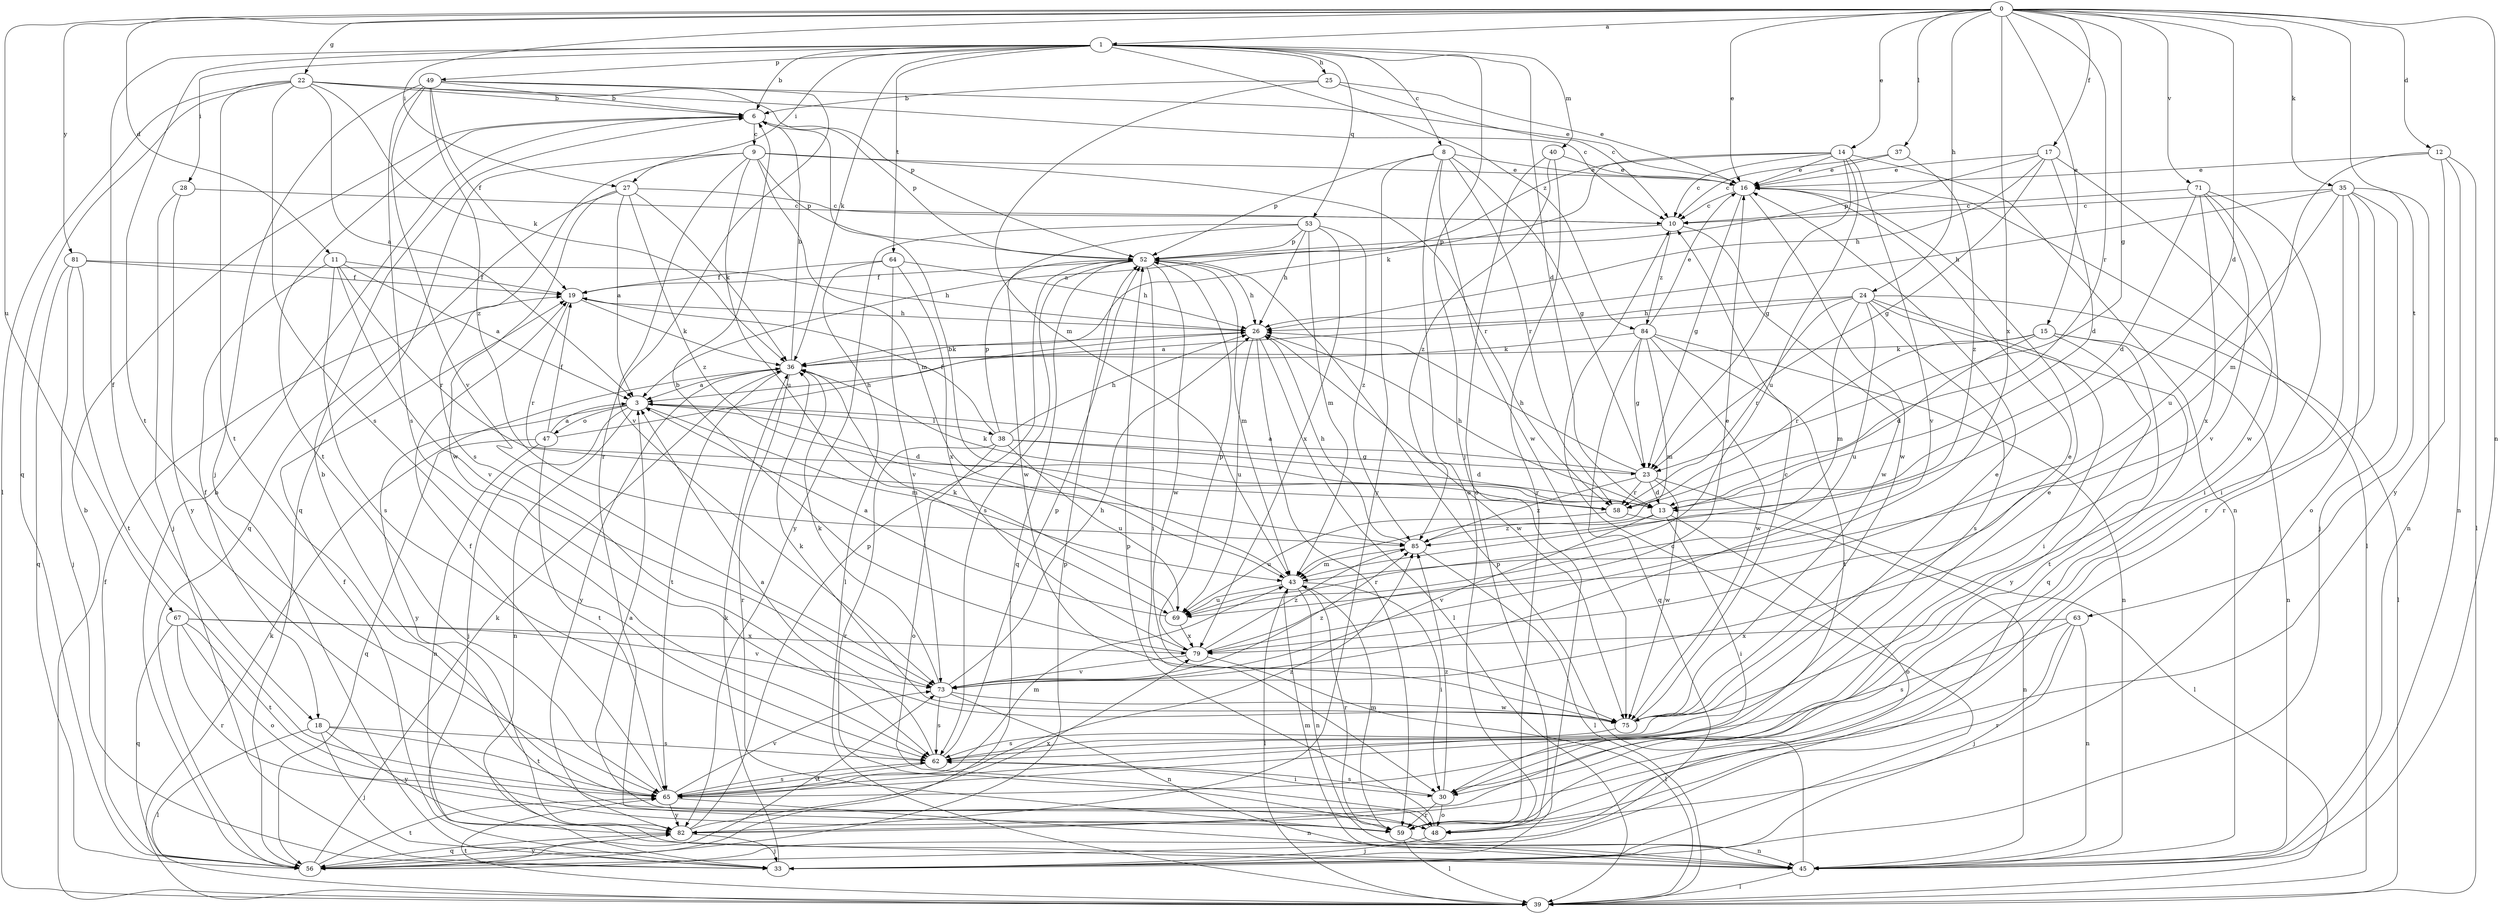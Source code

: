 strict digraph  {
0;
1;
3;
6;
8;
9;
10;
11;
12;
13;
14;
15;
16;
17;
18;
19;
22;
23;
24;
25;
26;
27;
28;
30;
33;
35;
36;
37;
38;
39;
40;
43;
45;
47;
48;
49;
52;
53;
56;
58;
59;
62;
63;
64;
65;
67;
69;
71;
73;
75;
79;
81;
82;
84;
85;
0 -> 1  [label=a];
0 -> 11  [label=d];
0 -> 12  [label=d];
0 -> 13  [label=d];
0 -> 14  [label=e];
0 -> 15  [label=e];
0 -> 16  [label=e];
0 -> 17  [label=f];
0 -> 22  [label=g];
0 -> 23  [label=g];
0 -> 24  [label=h];
0 -> 27  [label=i];
0 -> 35  [label=k];
0 -> 37  [label=l];
0 -> 45  [label=n];
0 -> 58  [label=r];
0 -> 63  [label=t];
0 -> 67  [label=u];
0 -> 71  [label=v];
0 -> 79  [label=x];
0 -> 81  [label=y];
1 -> 6  [label=b];
1 -> 8  [label=c];
1 -> 13  [label=d];
1 -> 18  [label=f];
1 -> 25  [label=h];
1 -> 27  [label=i];
1 -> 28  [label=i];
1 -> 33  [label=j];
1 -> 36  [label=k];
1 -> 40  [label=m];
1 -> 49  [label=p];
1 -> 53  [label=q];
1 -> 64  [label=t];
1 -> 65  [label=t];
1 -> 84  [label=z];
3 -> 13  [label=d];
3 -> 33  [label=j];
3 -> 38  [label=l];
3 -> 43  [label=m];
3 -> 45  [label=n];
3 -> 47  [label=o];
3 -> 82  [label=y];
6 -> 9  [label=c];
6 -> 52  [label=p];
6 -> 65  [label=t];
8 -> 16  [label=e];
8 -> 23  [label=g];
8 -> 48  [label=o];
8 -> 52  [label=p];
8 -> 58  [label=r];
8 -> 75  [label=w];
8 -> 82  [label=y];
9 -> 16  [label=e];
9 -> 43  [label=m];
9 -> 52  [label=p];
9 -> 56  [label=q];
9 -> 58  [label=r];
9 -> 62  [label=s];
9 -> 69  [label=u];
9 -> 73  [label=v];
10 -> 52  [label=p];
10 -> 75  [label=w];
10 -> 84  [label=z];
11 -> 3  [label=a];
11 -> 18  [label=f];
11 -> 19  [label=f];
11 -> 58  [label=r];
11 -> 62  [label=s];
11 -> 73  [label=v];
12 -> 16  [label=e];
12 -> 39  [label=l];
12 -> 43  [label=m];
12 -> 45  [label=n];
12 -> 82  [label=y];
13 -> 26  [label=h];
13 -> 30  [label=i];
13 -> 36  [label=k];
13 -> 48  [label=o];
13 -> 73  [label=v];
13 -> 85  [label=z];
14 -> 3  [label=a];
14 -> 10  [label=c];
14 -> 16  [label=e];
14 -> 23  [label=g];
14 -> 36  [label=k];
14 -> 45  [label=n];
14 -> 69  [label=u];
14 -> 73  [label=v];
15 -> 13  [label=d];
15 -> 36  [label=k];
15 -> 45  [label=n];
15 -> 58  [label=r];
15 -> 65  [label=t];
15 -> 82  [label=y];
16 -> 10  [label=c];
16 -> 23  [label=g];
16 -> 39  [label=l];
16 -> 75  [label=w];
17 -> 13  [label=d];
17 -> 16  [label=e];
17 -> 23  [label=g];
17 -> 26  [label=h];
17 -> 52  [label=p];
17 -> 75  [label=w];
18 -> 33  [label=j];
18 -> 39  [label=l];
18 -> 62  [label=s];
18 -> 65  [label=t];
18 -> 82  [label=y];
19 -> 26  [label=h];
19 -> 36  [label=k];
19 -> 58  [label=r];
22 -> 3  [label=a];
22 -> 6  [label=b];
22 -> 10  [label=c];
22 -> 36  [label=k];
22 -> 39  [label=l];
22 -> 52  [label=p];
22 -> 56  [label=q];
22 -> 62  [label=s];
22 -> 65  [label=t];
23 -> 3  [label=a];
23 -> 13  [label=d];
23 -> 26  [label=h];
23 -> 39  [label=l];
23 -> 58  [label=r];
23 -> 75  [label=w];
23 -> 85  [label=z];
24 -> 3  [label=a];
24 -> 26  [label=h];
24 -> 30  [label=i];
24 -> 39  [label=l];
24 -> 43  [label=m];
24 -> 56  [label=q];
24 -> 58  [label=r];
24 -> 62  [label=s];
24 -> 69  [label=u];
25 -> 6  [label=b];
25 -> 10  [label=c];
25 -> 16  [label=e];
25 -> 43  [label=m];
26 -> 36  [label=k];
26 -> 39  [label=l];
26 -> 59  [label=r];
26 -> 69  [label=u];
26 -> 75  [label=w];
27 -> 3  [label=a];
27 -> 10  [label=c];
27 -> 36  [label=k];
27 -> 56  [label=q];
27 -> 75  [label=w];
27 -> 85  [label=z];
28 -> 10  [label=c];
28 -> 33  [label=j];
28 -> 82  [label=y];
30 -> 48  [label=o];
30 -> 59  [label=r];
30 -> 62  [label=s];
30 -> 85  [label=z];
33 -> 10  [label=c];
33 -> 19  [label=f];
33 -> 36  [label=k];
35 -> 10  [label=c];
35 -> 26  [label=h];
35 -> 30  [label=i];
35 -> 33  [label=j];
35 -> 45  [label=n];
35 -> 48  [label=o];
35 -> 59  [label=r];
35 -> 69  [label=u];
36 -> 3  [label=a];
36 -> 6  [label=b];
36 -> 59  [label=r];
36 -> 65  [label=t];
36 -> 82  [label=y];
37 -> 10  [label=c];
37 -> 16  [label=e];
37 -> 85  [label=z];
38 -> 13  [label=d];
38 -> 19  [label=f];
38 -> 23  [label=g];
38 -> 26  [label=h];
38 -> 48  [label=o];
38 -> 52  [label=p];
38 -> 59  [label=r];
38 -> 69  [label=u];
39 -> 6  [label=b];
39 -> 36  [label=k];
39 -> 65  [label=t];
40 -> 16  [label=e];
40 -> 48  [label=o];
40 -> 59  [label=r];
40 -> 85  [label=z];
43 -> 6  [label=b];
43 -> 30  [label=i];
43 -> 39  [label=l];
43 -> 45  [label=n];
43 -> 59  [label=r];
43 -> 69  [label=u];
45 -> 39  [label=l];
45 -> 43  [label=m];
45 -> 52  [label=p];
47 -> 3  [label=a];
47 -> 19  [label=f];
47 -> 26  [label=h];
47 -> 45  [label=n];
47 -> 56  [label=q];
47 -> 65  [label=t];
48 -> 3  [label=a];
48 -> 6  [label=b];
48 -> 33  [label=j];
48 -> 52  [label=p];
49 -> 6  [label=b];
49 -> 16  [label=e];
49 -> 19  [label=f];
49 -> 33  [label=j];
49 -> 59  [label=r];
49 -> 62  [label=s];
49 -> 73  [label=v];
49 -> 85  [label=z];
52 -> 19  [label=f];
52 -> 26  [label=h];
52 -> 30  [label=i];
52 -> 43  [label=m];
52 -> 56  [label=q];
52 -> 62  [label=s];
52 -> 75  [label=w];
53 -> 26  [label=h];
53 -> 43  [label=m];
53 -> 52  [label=p];
53 -> 75  [label=w];
53 -> 79  [label=x];
53 -> 82  [label=y];
53 -> 85  [label=z];
56 -> 6  [label=b];
56 -> 19  [label=f];
56 -> 36  [label=k];
56 -> 52  [label=p];
56 -> 65  [label=t];
56 -> 73  [label=v];
56 -> 82  [label=y];
58 -> 45  [label=n];
58 -> 69  [label=u];
59 -> 39  [label=l];
59 -> 43  [label=m];
59 -> 45  [label=n];
62 -> 3  [label=a];
62 -> 16  [label=e];
62 -> 30  [label=i];
62 -> 52  [label=p];
62 -> 65  [label=t];
63 -> 33  [label=j];
63 -> 45  [label=n];
63 -> 59  [label=r];
63 -> 62  [label=s];
63 -> 79  [label=x];
64 -> 19  [label=f];
64 -> 26  [label=h];
64 -> 39  [label=l];
64 -> 73  [label=v];
64 -> 79  [label=x];
65 -> 16  [label=e];
65 -> 19  [label=f];
65 -> 43  [label=m];
65 -> 45  [label=n];
65 -> 62  [label=s];
65 -> 73  [label=v];
65 -> 82  [label=y];
65 -> 85  [label=z];
67 -> 48  [label=o];
67 -> 56  [label=q];
67 -> 59  [label=r];
67 -> 65  [label=t];
67 -> 73  [label=v];
67 -> 79  [label=x];
69 -> 3  [label=a];
69 -> 36  [label=k];
69 -> 79  [label=x];
71 -> 10  [label=c];
71 -> 13  [label=d];
71 -> 30  [label=i];
71 -> 59  [label=r];
71 -> 73  [label=v];
71 -> 79  [label=x];
73 -> 26  [label=h];
73 -> 36  [label=k];
73 -> 45  [label=n];
73 -> 62  [label=s];
73 -> 75  [label=w];
73 -> 85  [label=z];
75 -> 10  [label=c];
75 -> 16  [label=e];
75 -> 36  [label=k];
75 -> 62  [label=s];
79 -> 6  [label=b];
79 -> 16  [label=e];
79 -> 39  [label=l];
79 -> 52  [label=p];
79 -> 73  [label=v];
79 -> 85  [label=z];
81 -> 19  [label=f];
81 -> 26  [label=h];
81 -> 33  [label=j];
81 -> 56  [label=q];
81 -> 65  [label=t];
82 -> 33  [label=j];
82 -> 52  [label=p];
82 -> 56  [label=q];
82 -> 79  [label=x];
84 -> 16  [label=e];
84 -> 23  [label=g];
84 -> 36  [label=k];
84 -> 43  [label=m];
84 -> 45  [label=n];
84 -> 56  [label=q];
84 -> 65  [label=t];
84 -> 75  [label=w];
85 -> 26  [label=h];
85 -> 39  [label=l];
85 -> 43  [label=m];
}
